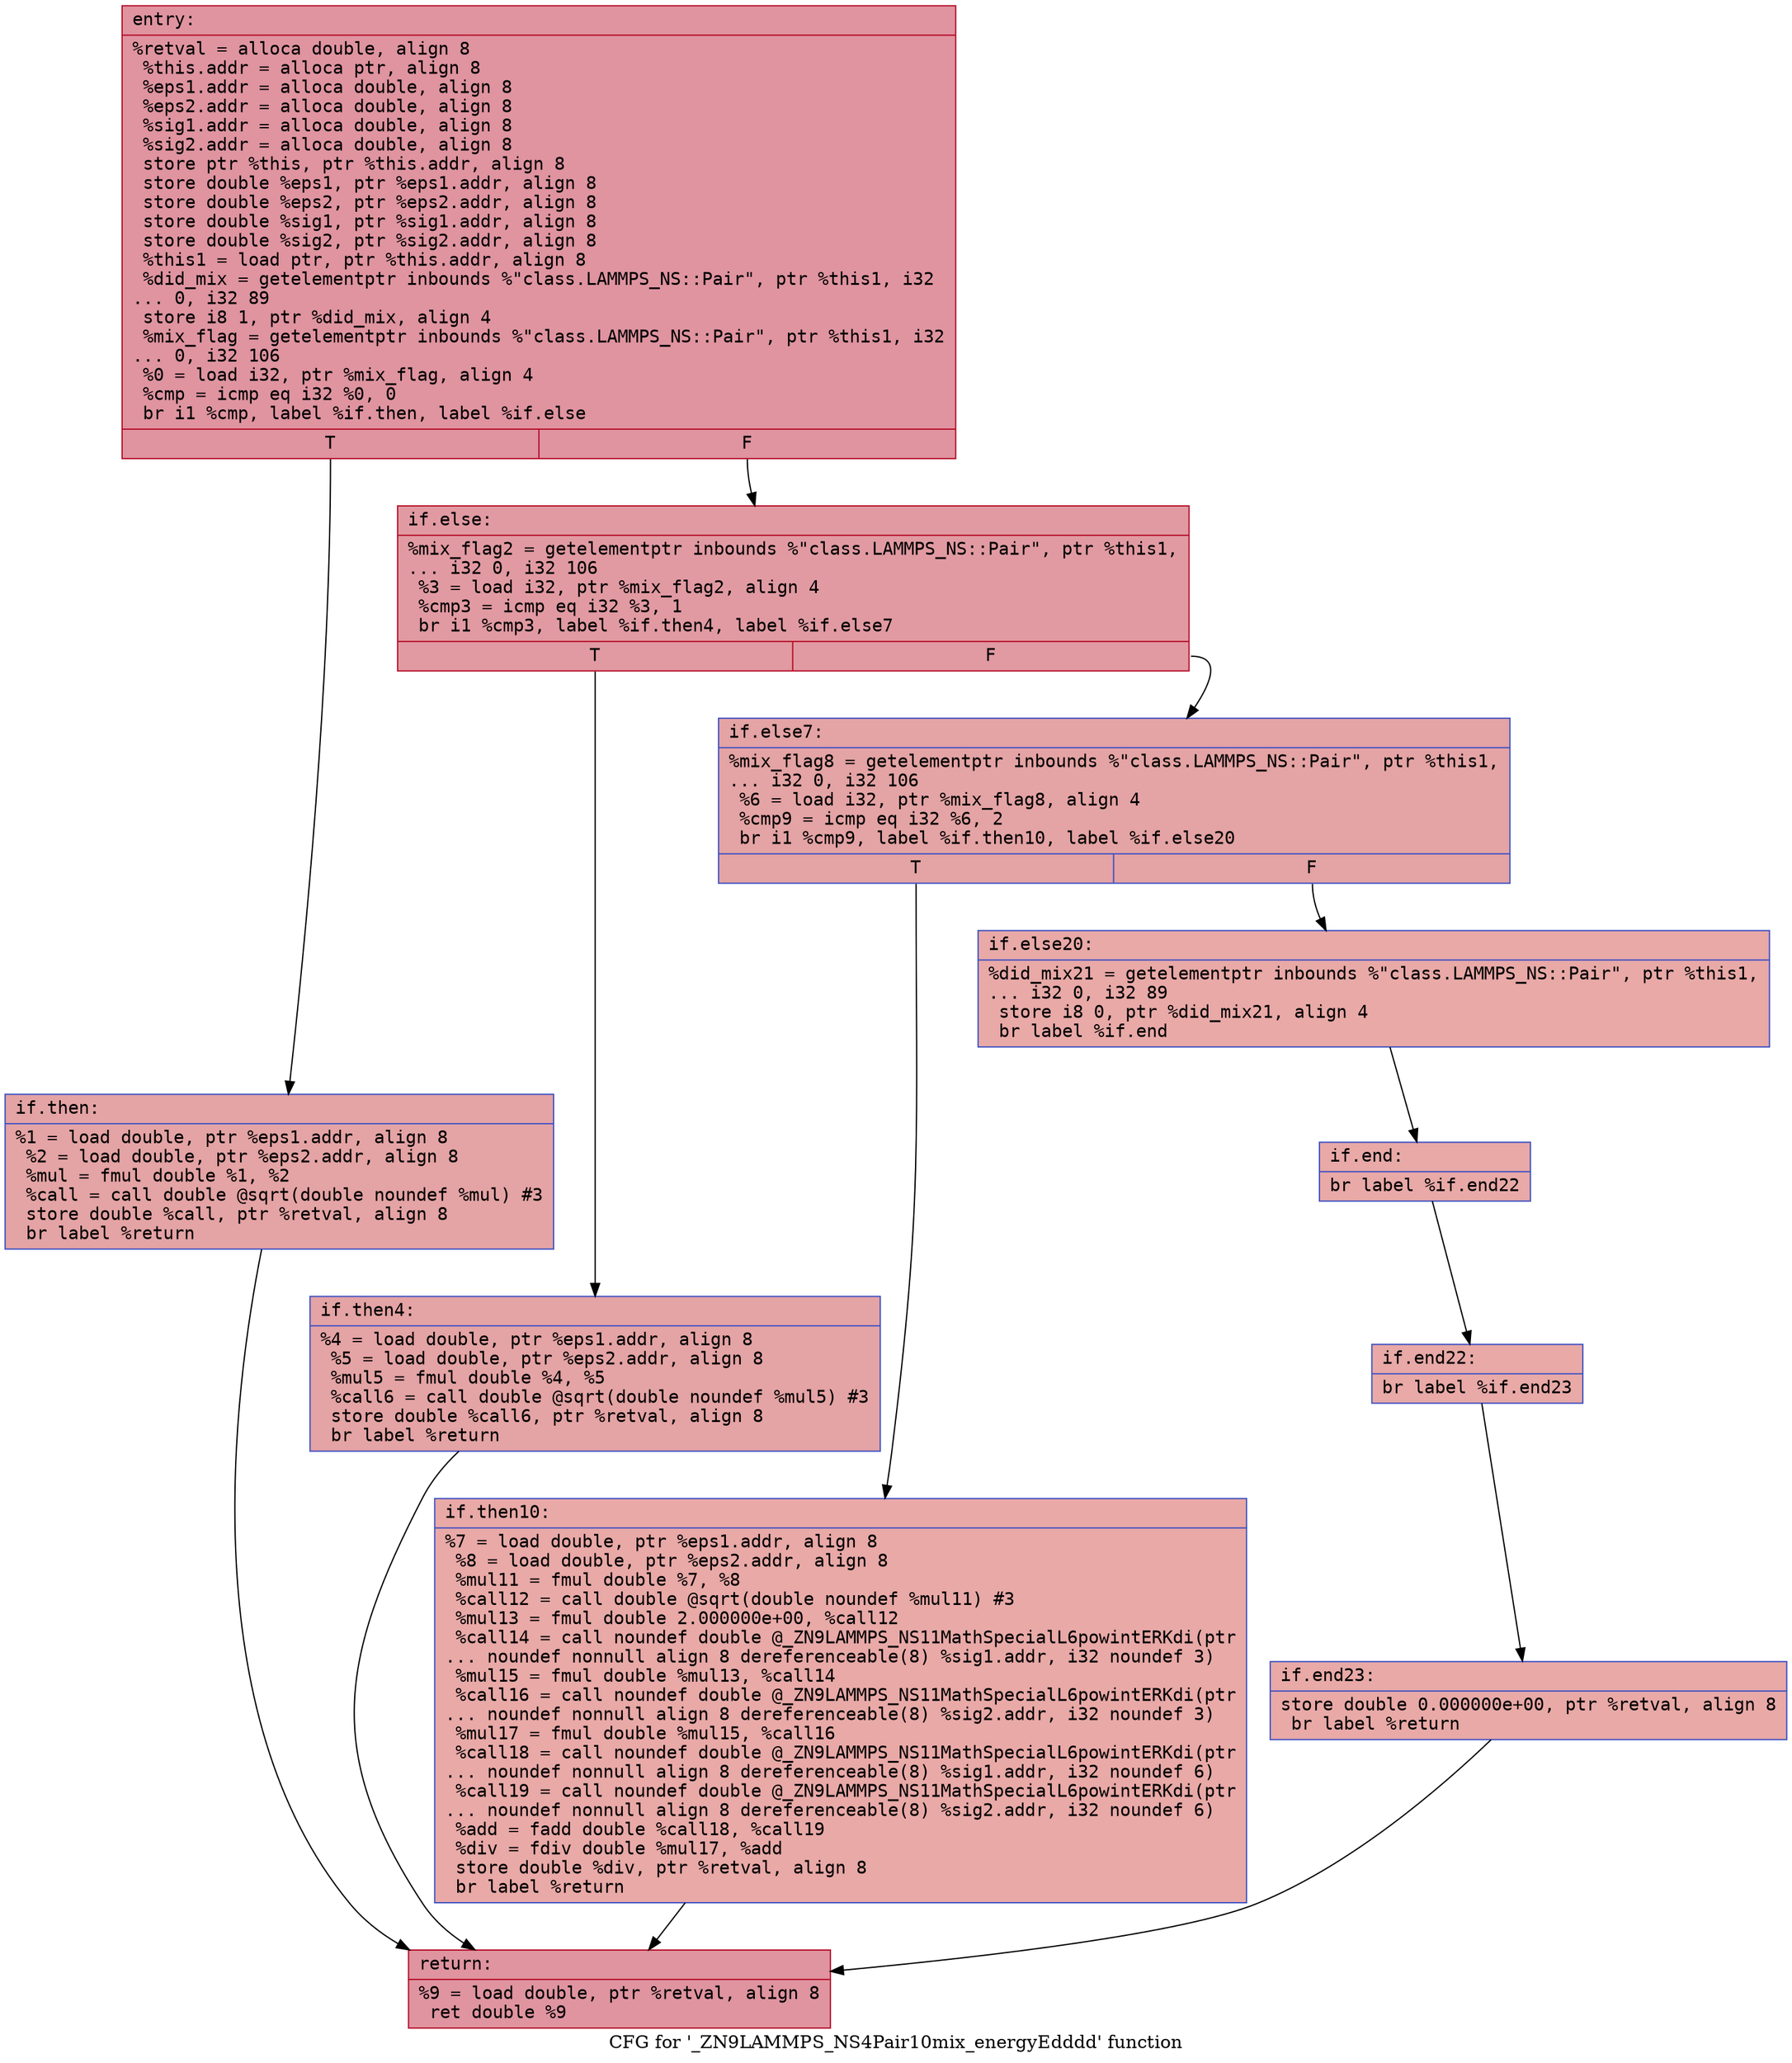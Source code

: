 digraph "CFG for '_ZN9LAMMPS_NS4Pair10mix_energyEdddd' function" {
	label="CFG for '_ZN9LAMMPS_NS4Pair10mix_energyEdddd' function";

	Node0x55f573286080 [shape=record,color="#b70d28ff", style=filled, fillcolor="#b70d2870" fontname="Courier",label="{entry:\l|  %retval = alloca double, align 8\l  %this.addr = alloca ptr, align 8\l  %eps1.addr = alloca double, align 8\l  %eps2.addr = alloca double, align 8\l  %sig1.addr = alloca double, align 8\l  %sig2.addr = alloca double, align 8\l  store ptr %this, ptr %this.addr, align 8\l  store double %eps1, ptr %eps1.addr, align 8\l  store double %eps2, ptr %eps2.addr, align 8\l  store double %sig1, ptr %sig1.addr, align 8\l  store double %sig2, ptr %sig2.addr, align 8\l  %this1 = load ptr, ptr %this.addr, align 8\l  %did_mix = getelementptr inbounds %\"class.LAMMPS_NS::Pair\", ptr %this1, i32\l... 0, i32 89\l  store i8 1, ptr %did_mix, align 4\l  %mix_flag = getelementptr inbounds %\"class.LAMMPS_NS::Pair\", ptr %this1, i32\l... 0, i32 106\l  %0 = load i32, ptr %mix_flag, align 4\l  %cmp = icmp eq i32 %0, 0\l  br i1 %cmp, label %if.then, label %if.else\l|{<s0>T|<s1>F}}"];
	Node0x55f573286080:s0 -> Node0x55f573287130[tooltip="entry -> if.then\nProbability 37.50%" ];
	Node0x55f573286080:s1 -> Node0x55f5732871a0[tooltip="entry -> if.else\nProbability 62.50%" ];
	Node0x55f573287130 [shape=record,color="#3d50c3ff", style=filled, fillcolor="#c32e3170" fontname="Courier",label="{if.then:\l|  %1 = load double, ptr %eps1.addr, align 8\l  %2 = load double, ptr %eps2.addr, align 8\l  %mul = fmul double %1, %2\l  %call = call double @sqrt(double noundef %mul) #3\l  store double %call, ptr %retval, align 8\l  br label %return\l}"];
	Node0x55f573287130 -> Node0x55f573287640[tooltip="if.then -> return\nProbability 100.00%" ];
	Node0x55f5732871a0 [shape=record,color="#b70d28ff", style=filled, fillcolor="#bb1b2c70" fontname="Courier",label="{if.else:\l|  %mix_flag2 = getelementptr inbounds %\"class.LAMMPS_NS::Pair\", ptr %this1,\l... i32 0, i32 106\l  %3 = load i32, ptr %mix_flag2, align 4\l  %cmp3 = icmp eq i32 %3, 1\l  br i1 %cmp3, label %if.then4, label %if.else7\l|{<s0>T|<s1>F}}"];
	Node0x55f5732871a0:s0 -> Node0x55f573287940[tooltip="if.else -> if.then4\nProbability 50.00%" ];
	Node0x55f5732871a0:s1 -> Node0x55f5732879c0[tooltip="if.else -> if.else7\nProbability 50.00%" ];
	Node0x55f573287940 [shape=record,color="#3d50c3ff", style=filled, fillcolor="#c32e3170" fontname="Courier",label="{if.then4:\l|  %4 = load double, ptr %eps1.addr, align 8\l  %5 = load double, ptr %eps2.addr, align 8\l  %mul5 = fmul double %4, %5\l  %call6 = call double @sqrt(double noundef %mul5) #3\l  store double %call6, ptr %retval, align 8\l  br label %return\l}"];
	Node0x55f573287940 -> Node0x55f573287640[tooltip="if.then4 -> return\nProbability 100.00%" ];
	Node0x55f5732879c0 [shape=record,color="#3d50c3ff", style=filled, fillcolor="#c32e3170" fontname="Courier",label="{if.else7:\l|  %mix_flag8 = getelementptr inbounds %\"class.LAMMPS_NS::Pair\", ptr %this1,\l... i32 0, i32 106\l  %6 = load i32, ptr %mix_flag8, align 4\l  %cmp9 = icmp eq i32 %6, 2\l  br i1 %cmp9, label %if.then10, label %if.else20\l|{<s0>T|<s1>F}}"];
	Node0x55f5732879c0:s0 -> Node0x55f573288280[tooltip="if.else7 -> if.then10\nProbability 50.00%" ];
	Node0x55f5732879c0:s1 -> Node0x55f573288300[tooltip="if.else7 -> if.else20\nProbability 50.00%" ];
	Node0x55f573288280 [shape=record,color="#3d50c3ff", style=filled, fillcolor="#ca3b3770" fontname="Courier",label="{if.then10:\l|  %7 = load double, ptr %eps1.addr, align 8\l  %8 = load double, ptr %eps2.addr, align 8\l  %mul11 = fmul double %7, %8\l  %call12 = call double @sqrt(double noundef %mul11) #3\l  %mul13 = fmul double 2.000000e+00, %call12\l  %call14 = call noundef double @_ZN9LAMMPS_NS11MathSpecialL6powintERKdi(ptr\l... noundef nonnull align 8 dereferenceable(8) %sig1.addr, i32 noundef 3)\l  %mul15 = fmul double %mul13, %call14\l  %call16 = call noundef double @_ZN9LAMMPS_NS11MathSpecialL6powintERKdi(ptr\l... noundef nonnull align 8 dereferenceable(8) %sig2.addr, i32 noundef 3)\l  %mul17 = fmul double %mul15, %call16\l  %call18 = call noundef double @_ZN9LAMMPS_NS11MathSpecialL6powintERKdi(ptr\l... noundef nonnull align 8 dereferenceable(8) %sig1.addr, i32 noundef 6)\l  %call19 = call noundef double @_ZN9LAMMPS_NS11MathSpecialL6powintERKdi(ptr\l... noundef nonnull align 8 dereferenceable(8) %sig2.addr, i32 noundef 6)\l  %add = fadd double %call18, %call19\l  %div = fdiv double %mul17, %add\l  store double %div, ptr %retval, align 8\l  br label %return\l}"];
	Node0x55f573288280 -> Node0x55f573287640[tooltip="if.then10 -> return\nProbability 100.00%" ];
	Node0x55f573288300 [shape=record,color="#3d50c3ff", style=filled, fillcolor="#ca3b3770" fontname="Courier",label="{if.else20:\l|  %did_mix21 = getelementptr inbounds %\"class.LAMMPS_NS::Pair\", ptr %this1,\l... i32 0, i32 89\l  store i8 0, ptr %did_mix21, align 4\l  br label %if.end\l}"];
	Node0x55f573288300 -> Node0x55f573289220[tooltip="if.else20 -> if.end\nProbability 100.00%" ];
	Node0x55f573289220 [shape=record,color="#3d50c3ff", style=filled, fillcolor="#ca3b3770" fontname="Courier",label="{if.end:\l|  br label %if.end22\l}"];
	Node0x55f573289220 -> Node0x55f573289300[tooltip="if.end -> if.end22\nProbability 100.00%" ];
	Node0x55f573289300 [shape=record,color="#3d50c3ff", style=filled, fillcolor="#ca3b3770" fontname="Courier",label="{if.end22:\l|  br label %if.end23\l}"];
	Node0x55f573289300 -> Node0x55f5732893f0[tooltip="if.end22 -> if.end23\nProbability 100.00%" ];
	Node0x55f5732893f0 [shape=record,color="#3d50c3ff", style=filled, fillcolor="#ca3b3770" fontname="Courier",label="{if.end23:\l|  store double 0.000000e+00, ptr %retval, align 8\l  br label %return\l}"];
	Node0x55f5732893f0 -> Node0x55f573287640[tooltip="if.end23 -> return\nProbability 100.00%" ];
	Node0x55f573287640 [shape=record,color="#b70d28ff", style=filled, fillcolor="#b70d2870" fontname="Courier",label="{return:\l|  %9 = load double, ptr %retval, align 8\l  ret double %9\l}"];
}
